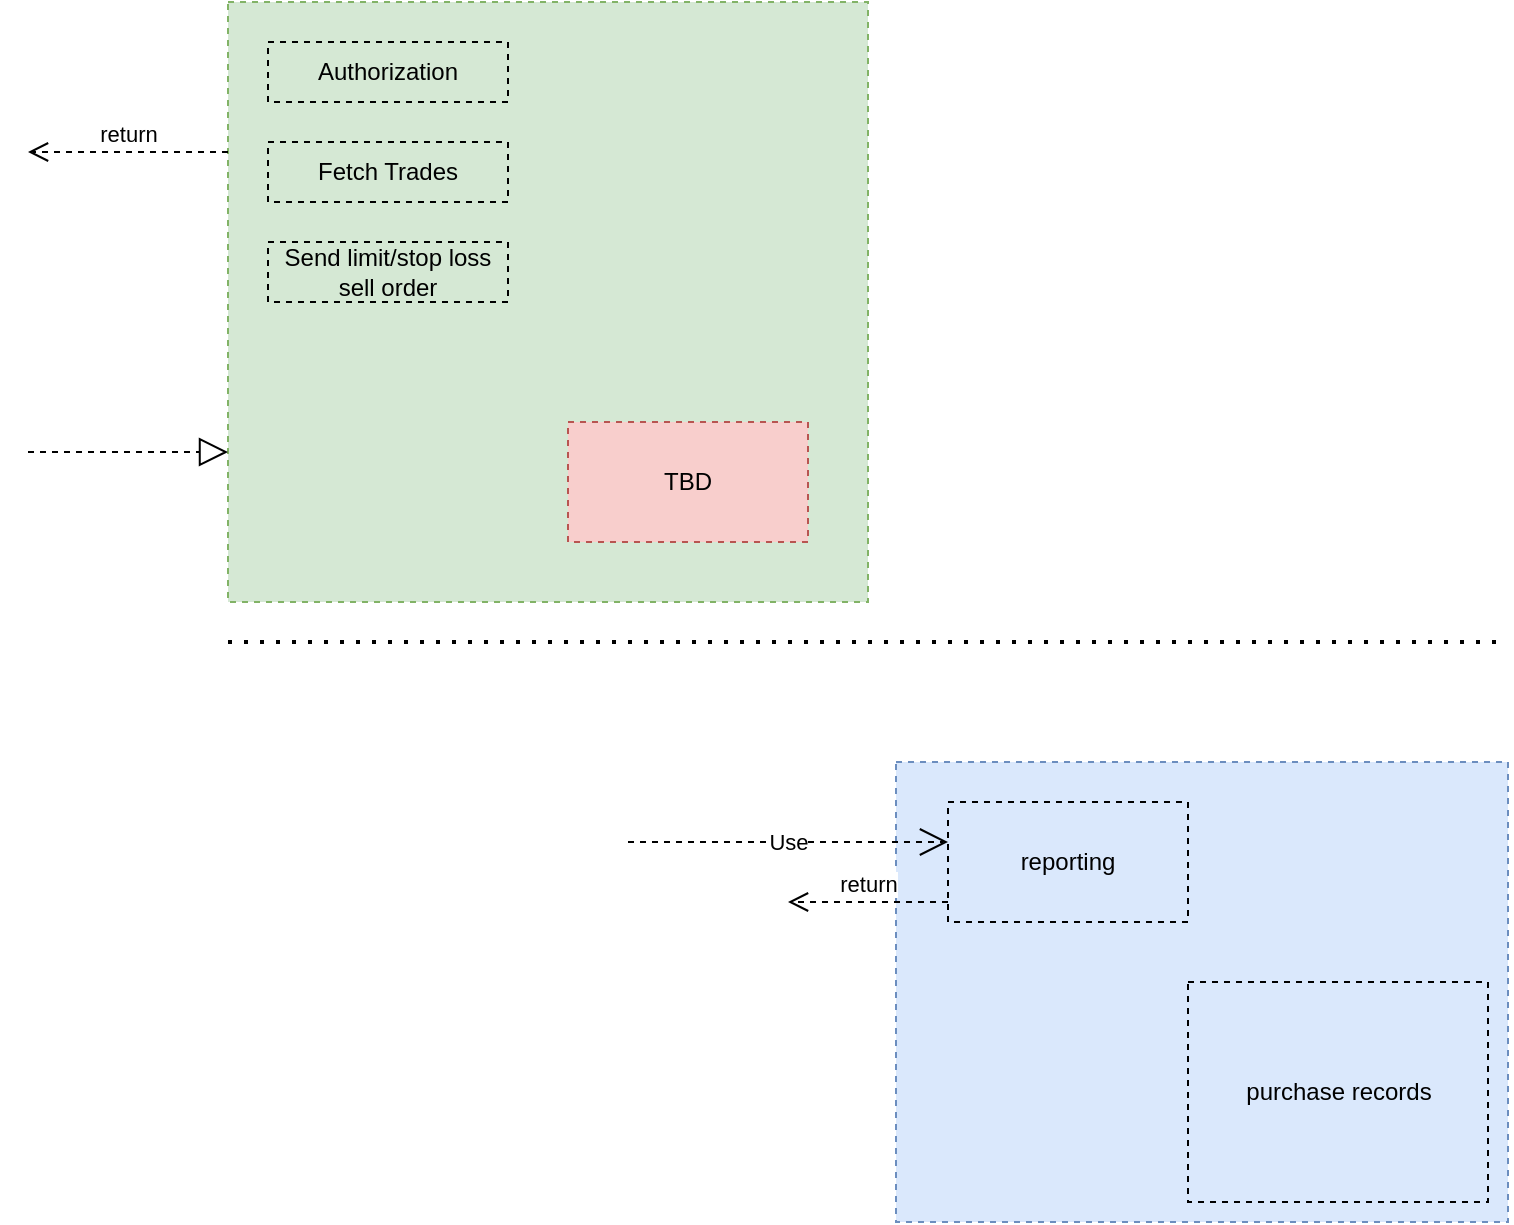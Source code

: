 <mxfile version="13.6.5" type="github">
  <diagram id="-2cew75BLRgV-3fIqFXV" name="Page-1">
    <mxGraphModel dx="2013" dy="764" grid="1" gridSize="10" guides="1" tooltips="1" connect="1" arrows="1" fold="1" page="1" pageScale="1" pageWidth="827" pageHeight="1169" math="0" shadow="0">
      <root>
        <mxCell id="0" />
        <mxCell id="1" parent="0" />
        <mxCell id="dxrtK1tRXE7fo_u7qs69-1" value="" style="endArrow=none;dashed=1;html=1;dashPattern=1 3;strokeWidth=2;" parent="1" edge="1">
          <mxGeometry width="50" height="50" relative="1" as="geometry">
            <mxPoint x="80" y="360" as="sourcePoint" />
            <mxPoint x="720" y="360" as="targetPoint" />
          </mxGeometry>
        </mxCell>
        <mxCell id="dxrtK1tRXE7fo_u7qs69-2" value="" style="rounded=0;whiteSpace=wrap;html=1;fillColor=#d5e8d4;dashed=1;strokeColor=#82b366;" parent="1" vertex="1">
          <mxGeometry x="80" y="40" width="320" height="300" as="geometry" />
        </mxCell>
        <mxCell id="dxrtK1tRXE7fo_u7qs69-3" value="Authorization" style="rounded=0;whiteSpace=wrap;html=1;dashed=1;fillColor=none;" parent="1" vertex="1">
          <mxGeometry x="100" y="60" width="120" height="30" as="geometry" />
        </mxCell>
        <mxCell id="dxrtK1tRXE7fo_u7qs69-4" value="Fetch Trades" style="rounded=0;whiteSpace=wrap;html=1;dashed=1;fillColor=none;" parent="1" vertex="1">
          <mxGeometry x="100" y="110" width="120" height="30" as="geometry" />
        </mxCell>
        <mxCell id="dxrtK1tRXE7fo_u7qs69-6" value="Send limit/stop loss sell order" style="rounded=0;whiteSpace=wrap;html=1;dashed=1;fillColor=none;" parent="1" vertex="1">
          <mxGeometry x="100" y="160" width="120" height="30" as="geometry" />
        </mxCell>
        <mxCell id="dxrtK1tRXE7fo_u7qs69-7" value="return" style="html=1;verticalAlign=bottom;endArrow=open;dashed=1;endSize=8;exitX=0;exitY=0.25;exitDx=0;exitDy=0;" parent="1" source="dxrtK1tRXE7fo_u7qs69-2" edge="1">
          <mxGeometry relative="1" as="geometry">
            <mxPoint x="60" y="124.5" as="sourcePoint" />
            <mxPoint x="-20" y="115" as="targetPoint" />
          </mxGeometry>
        </mxCell>
        <mxCell id="dxrtK1tRXE7fo_u7qs69-8" value="" style="endArrow=block;dashed=1;endFill=0;endSize=12;html=1;entryX=0;entryY=0.75;entryDx=0;entryDy=0;" parent="1" target="dxrtK1tRXE7fo_u7qs69-2" edge="1">
          <mxGeometry width="160" relative="1" as="geometry">
            <mxPoint x="-20" y="265" as="sourcePoint" />
            <mxPoint x="50" y="280" as="targetPoint" />
          </mxGeometry>
        </mxCell>
        <mxCell id="dxrtK1tRXE7fo_u7qs69-9" value="TBD" style="rounded=0;whiteSpace=wrap;html=1;dashed=1;fillColor=#f8cecc;strokeColor=#b85450;" parent="1" vertex="1">
          <mxGeometry x="250" y="250" width="120" height="60" as="geometry" />
        </mxCell>
        <mxCell id="dxrtK1tRXE7fo_u7qs69-10" value="" style="rounded=0;whiteSpace=wrap;html=1;dashed=1;fillColor=#dae8fc;strokeColor=#6c8ebf;" parent="1" vertex="1">
          <mxGeometry x="414" y="420" width="306" height="230" as="geometry" />
        </mxCell>
        <mxCell id="dxrtK1tRXE7fo_u7qs69-11" value="reporting" style="rounded=0;whiteSpace=wrap;html=1;dashed=1;fillColor=none;" parent="1" vertex="1">
          <mxGeometry x="440" y="440" width="120" height="60" as="geometry" />
        </mxCell>
        <mxCell id="dxrtK1tRXE7fo_u7qs69-12" value="Use" style="endArrow=open;endSize=12;dashed=1;html=1;" parent="1" edge="1">
          <mxGeometry width="160" relative="1" as="geometry">
            <mxPoint x="280" y="460" as="sourcePoint" />
            <mxPoint x="440" y="460" as="targetPoint" />
          </mxGeometry>
        </mxCell>
        <mxCell id="dxrtK1tRXE7fo_u7qs69-13" value="return" style="html=1;verticalAlign=bottom;endArrow=open;dashed=1;endSize=8;" parent="1" edge="1">
          <mxGeometry relative="1" as="geometry">
            <mxPoint x="440" y="490" as="sourcePoint" />
            <mxPoint x="360" y="490" as="targetPoint" />
          </mxGeometry>
        </mxCell>
        <mxCell id="dxrtK1tRXE7fo_u7qs69-14" value="purchase records" style="html=1;dashed=1;fillColor=none;" parent="1" vertex="1">
          <mxGeometry x="560" y="530" width="150" height="110" as="geometry" />
        </mxCell>
      </root>
    </mxGraphModel>
  </diagram>
</mxfile>
